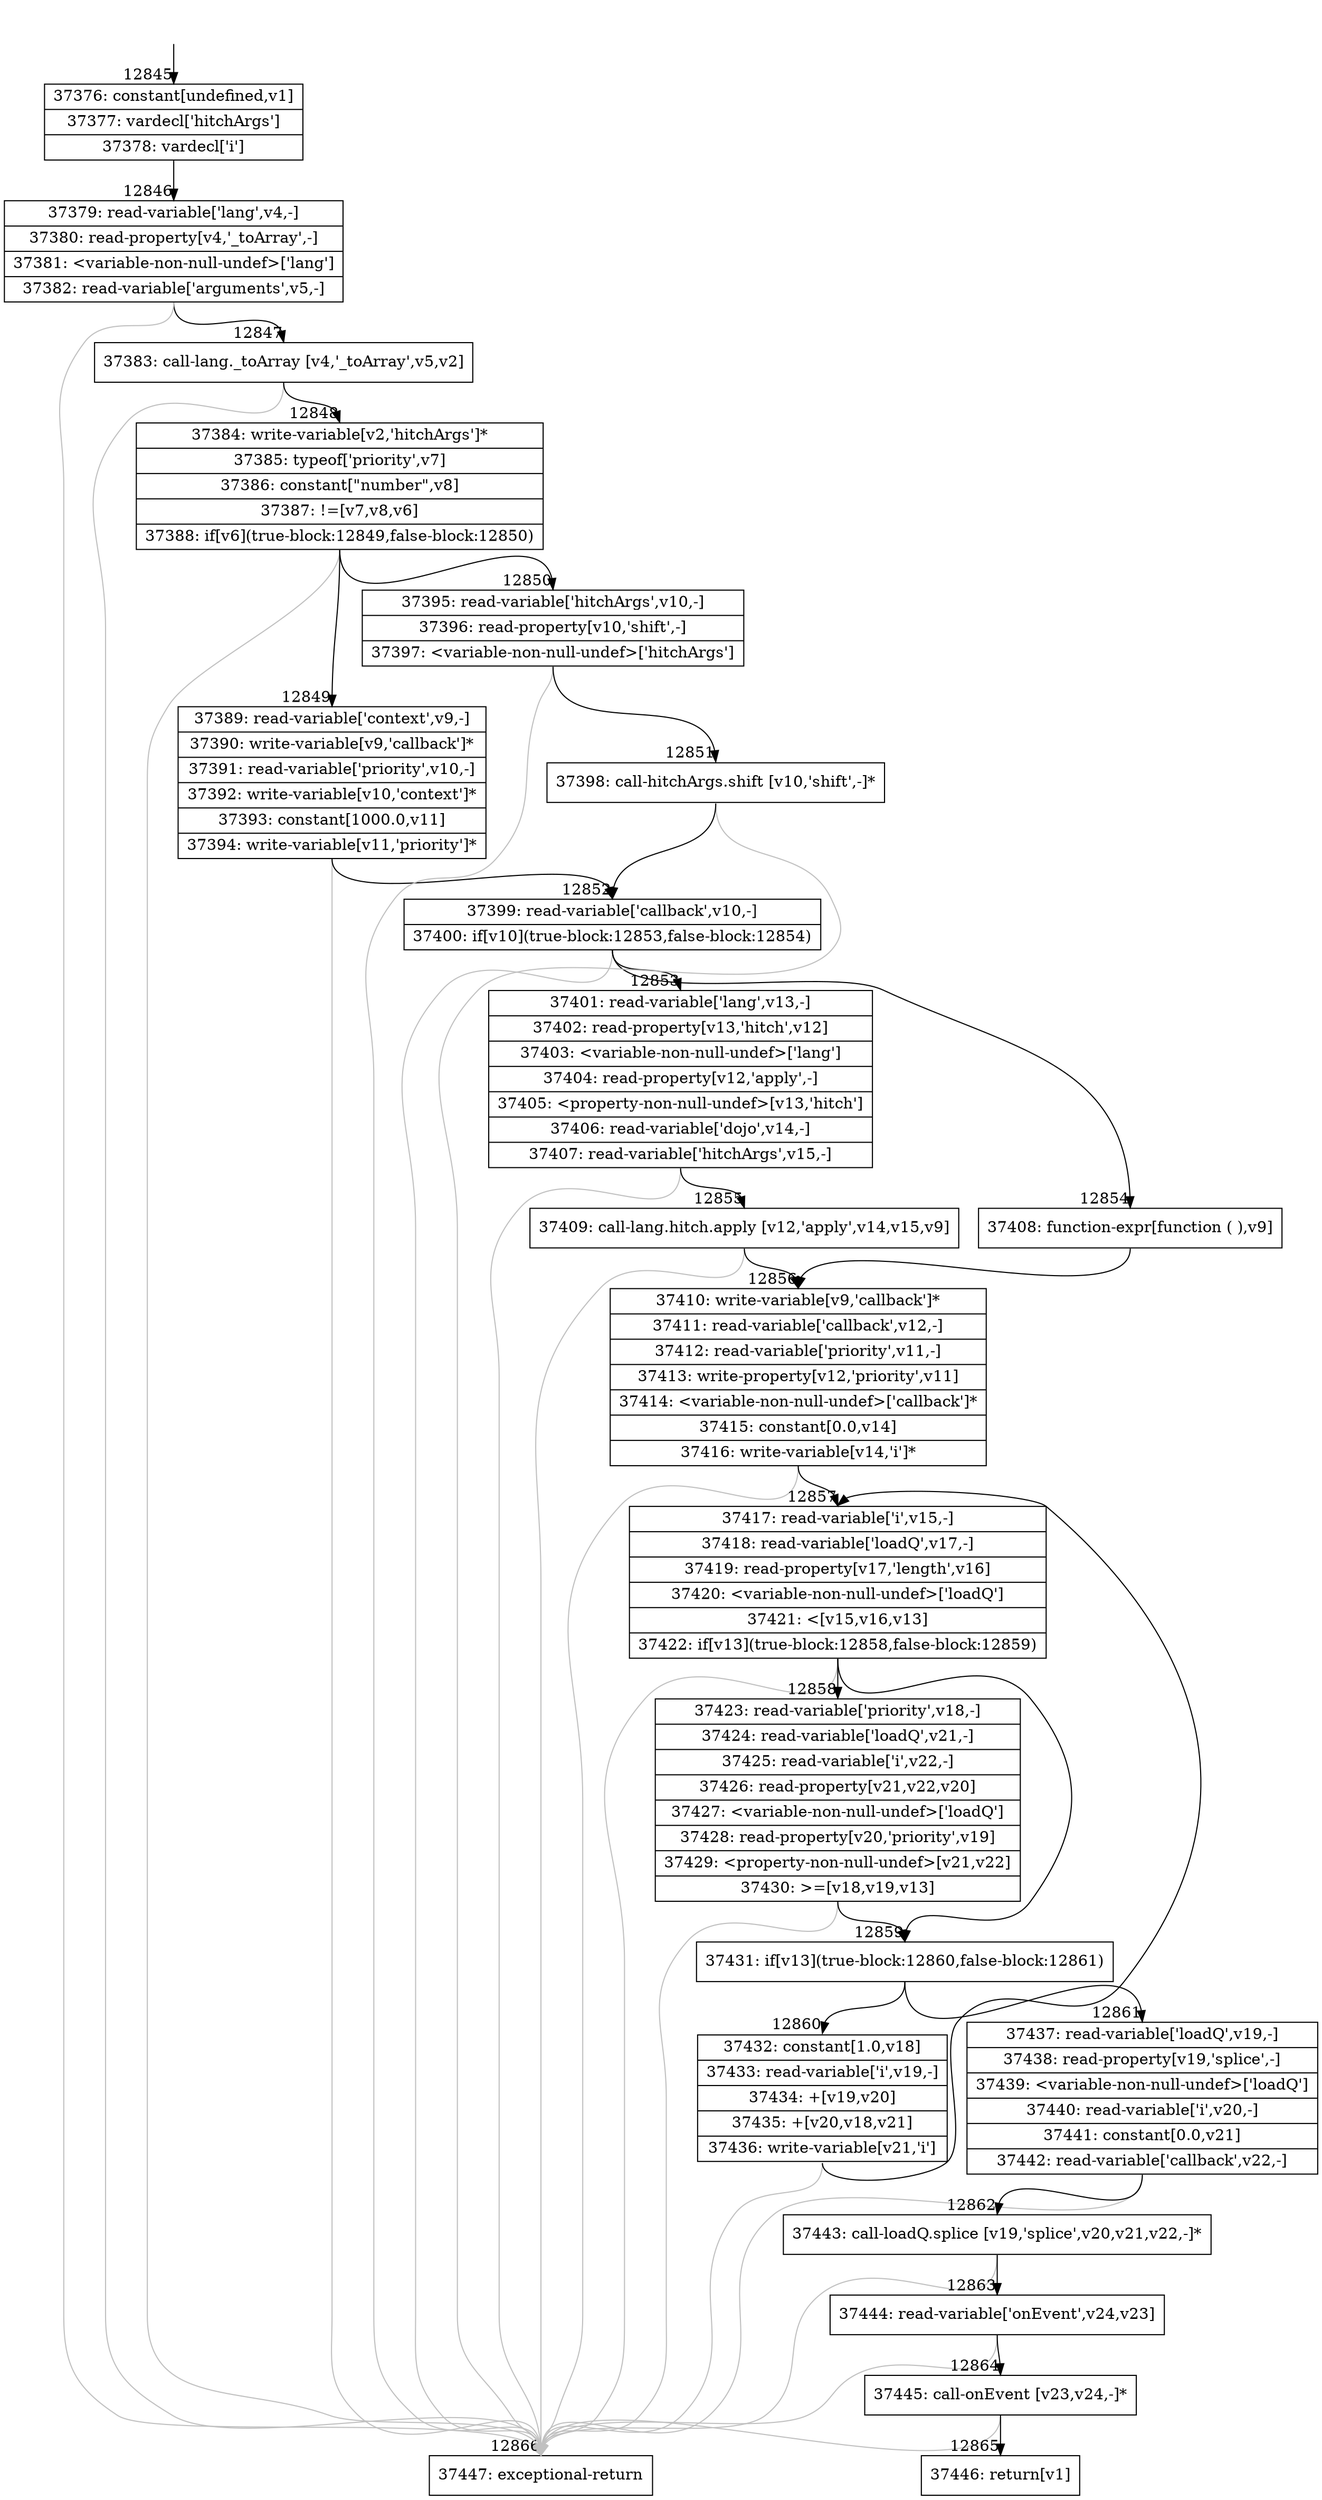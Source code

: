 digraph {
rankdir="TD"
BB_entry944[shape=none,label=""];
BB_entry944 -> BB12845 [tailport=s, headport=n, headlabel="    12845"]
BB12845 [shape=record label="{37376: constant[undefined,v1]|37377: vardecl['hitchArgs']|37378: vardecl['i']}" ] 
BB12845 -> BB12846 [tailport=s, headport=n, headlabel="      12846"]
BB12846 [shape=record label="{37379: read-variable['lang',v4,-]|37380: read-property[v4,'_toArray',-]|37381: \<variable-non-null-undef\>['lang']|37382: read-variable['arguments',v5,-]}" ] 
BB12846 -> BB12847 [tailport=s, headport=n, headlabel="      12847"]
BB12846 -> BB12866 [tailport=s, headport=n, color=gray, headlabel="      12866"]
BB12847 [shape=record label="{37383: call-lang._toArray [v4,'_toArray',v5,v2]}" ] 
BB12847 -> BB12848 [tailport=s, headport=n, headlabel="      12848"]
BB12847 -> BB12866 [tailport=s, headport=n, color=gray]
BB12848 [shape=record label="{37384: write-variable[v2,'hitchArgs']*|37385: typeof['priority',v7]|37386: constant[\"number\",v8]|37387: !=[v7,v8,v6]|37388: if[v6](true-block:12849,false-block:12850)}" ] 
BB12848 -> BB12849 [tailport=s, headport=n, headlabel="      12849"]
BB12848 -> BB12850 [tailport=s, headport=n, headlabel="      12850"]
BB12848 -> BB12866 [tailport=s, headport=n, color=gray]
BB12849 [shape=record label="{37389: read-variable['context',v9,-]|37390: write-variable[v9,'callback']*|37391: read-variable['priority',v10,-]|37392: write-variable[v10,'context']*|37393: constant[1000.0,v11]|37394: write-variable[v11,'priority']*}" ] 
BB12849 -> BB12852 [tailport=s, headport=n, headlabel="      12852"]
BB12849 -> BB12866 [tailport=s, headport=n, color=gray]
BB12850 [shape=record label="{37395: read-variable['hitchArgs',v10,-]|37396: read-property[v10,'shift',-]|37397: \<variable-non-null-undef\>['hitchArgs']}" ] 
BB12850 -> BB12851 [tailport=s, headport=n, headlabel="      12851"]
BB12850 -> BB12866 [tailport=s, headport=n, color=gray]
BB12851 [shape=record label="{37398: call-hitchArgs.shift [v10,'shift',-]*}" ] 
BB12851 -> BB12852 [tailport=s, headport=n]
BB12851 -> BB12866 [tailport=s, headport=n, color=gray]
BB12852 [shape=record label="{37399: read-variable['callback',v10,-]|37400: if[v10](true-block:12853,false-block:12854)}" ] 
BB12852 -> BB12853 [tailport=s, headport=n, headlabel="      12853"]
BB12852 -> BB12854 [tailport=s, headport=n, headlabel="      12854"]
BB12852 -> BB12866 [tailport=s, headport=n, color=gray]
BB12853 [shape=record label="{37401: read-variable['lang',v13,-]|37402: read-property[v13,'hitch',v12]|37403: \<variable-non-null-undef\>['lang']|37404: read-property[v12,'apply',-]|37405: \<property-non-null-undef\>[v13,'hitch']|37406: read-variable['dojo',v14,-]|37407: read-variable['hitchArgs',v15,-]}" ] 
BB12853 -> BB12855 [tailport=s, headport=n, headlabel="      12855"]
BB12853 -> BB12866 [tailport=s, headport=n, color=gray]
BB12854 [shape=record label="{37408: function-expr[function ( ),v9]}" ] 
BB12854 -> BB12856 [tailport=s, headport=n, headlabel="      12856"]
BB12855 [shape=record label="{37409: call-lang.hitch.apply [v12,'apply',v14,v15,v9]}" ] 
BB12855 -> BB12856 [tailport=s, headport=n]
BB12855 -> BB12866 [tailport=s, headport=n, color=gray]
BB12856 [shape=record label="{37410: write-variable[v9,'callback']*|37411: read-variable['callback',v12,-]|37412: read-variable['priority',v11,-]|37413: write-property[v12,'priority',v11]|37414: \<variable-non-null-undef\>['callback']*|37415: constant[0.0,v14]|37416: write-variable[v14,'i']*}" ] 
BB12856 -> BB12857 [tailport=s, headport=n, headlabel="      12857"]
BB12856 -> BB12866 [tailport=s, headport=n, color=gray]
BB12857 [shape=record label="{37417: read-variable['i',v15,-]|37418: read-variable['loadQ',v17,-]|37419: read-property[v17,'length',v16]|37420: \<variable-non-null-undef\>['loadQ']|37421: \<[v15,v16,v13]|37422: if[v13](true-block:12858,false-block:12859)}" ] 
BB12857 -> BB12859 [tailport=s, headport=n, headlabel="      12859"]
BB12857 -> BB12858 [tailport=s, headport=n, headlabel="      12858"]
BB12857 -> BB12866 [tailport=s, headport=n, color=gray]
BB12858 [shape=record label="{37423: read-variable['priority',v18,-]|37424: read-variable['loadQ',v21,-]|37425: read-variable['i',v22,-]|37426: read-property[v21,v22,v20]|37427: \<variable-non-null-undef\>['loadQ']|37428: read-property[v20,'priority',v19]|37429: \<property-non-null-undef\>[v21,v22]|37430: \>=[v18,v19,v13]}" ] 
BB12858 -> BB12859 [tailport=s, headport=n]
BB12858 -> BB12866 [tailport=s, headport=n, color=gray]
BB12859 [shape=record label="{37431: if[v13](true-block:12860,false-block:12861)}" ] 
BB12859 -> BB12860 [tailport=s, headport=n, headlabel="      12860"]
BB12859 -> BB12861 [tailport=s, headport=n, headlabel="      12861"]
BB12860 [shape=record label="{37432: constant[1.0,v18]|37433: read-variable['i',v19,-]|37434: +[v19,v20]|37435: +[v20,v18,v21]|37436: write-variable[v21,'i']}" ] 
BB12860 -> BB12857 [tailport=s, headport=n]
BB12860 -> BB12866 [tailport=s, headport=n, color=gray]
BB12861 [shape=record label="{37437: read-variable['loadQ',v19,-]|37438: read-property[v19,'splice',-]|37439: \<variable-non-null-undef\>['loadQ']|37440: read-variable['i',v20,-]|37441: constant[0.0,v21]|37442: read-variable['callback',v22,-]}" ] 
BB12861 -> BB12862 [tailport=s, headport=n, headlabel="      12862"]
BB12861 -> BB12866 [tailport=s, headport=n, color=gray]
BB12862 [shape=record label="{37443: call-loadQ.splice [v19,'splice',v20,v21,v22,-]*}" ] 
BB12862 -> BB12863 [tailport=s, headport=n, headlabel="      12863"]
BB12862 -> BB12866 [tailport=s, headport=n, color=gray]
BB12863 [shape=record label="{37444: read-variable['onEvent',v24,v23]}" ] 
BB12863 -> BB12864 [tailport=s, headport=n, headlabel="      12864"]
BB12863 -> BB12866 [tailport=s, headport=n, color=gray]
BB12864 [shape=record label="{37445: call-onEvent [v23,v24,-]*}" ] 
BB12864 -> BB12865 [tailport=s, headport=n, headlabel="      12865"]
BB12864 -> BB12866 [tailport=s, headport=n, color=gray]
BB12865 [shape=record label="{37446: return[v1]}" ] 
BB12866 [shape=record label="{37447: exceptional-return}" ] 
//#$~ 18135
}
